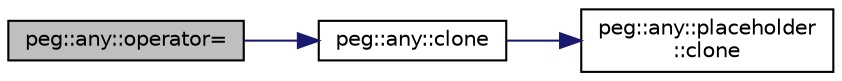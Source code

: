 digraph "peg::any::operator="
{
 // LATEX_PDF_SIZE
  edge [fontname="Helvetica",fontsize="10",labelfontname="Helvetica",labelfontsize="10"];
  node [fontname="Helvetica",fontsize="10",shape=record];
  rankdir="LR";
  Node1 [label="peg::any::operator=",height=0.2,width=0.4,color="black", fillcolor="grey75", style="filled", fontcolor="black",tooltip=" "];
  Node1 -> Node2 [color="midnightblue",fontsize="10",style="solid"];
  Node2 [label="peg::any::clone",height=0.2,width=0.4,color="black", fillcolor="white", style="filled",URL="$classpeg_1_1any.html#a95432eef87cf5f64baefc0ff2dbc0054",tooltip=" "];
  Node2 -> Node3 [color="midnightblue",fontsize="10",style="solid"];
  Node3 [label="peg::any::placeholder\l::clone",height=0.2,width=0.4,color="black", fillcolor="white", style="filled",URL="$structpeg_1_1any_1_1placeholder.html#ace9d32e9458ddf316a2a19132dd6ecd9",tooltip=" "];
}
